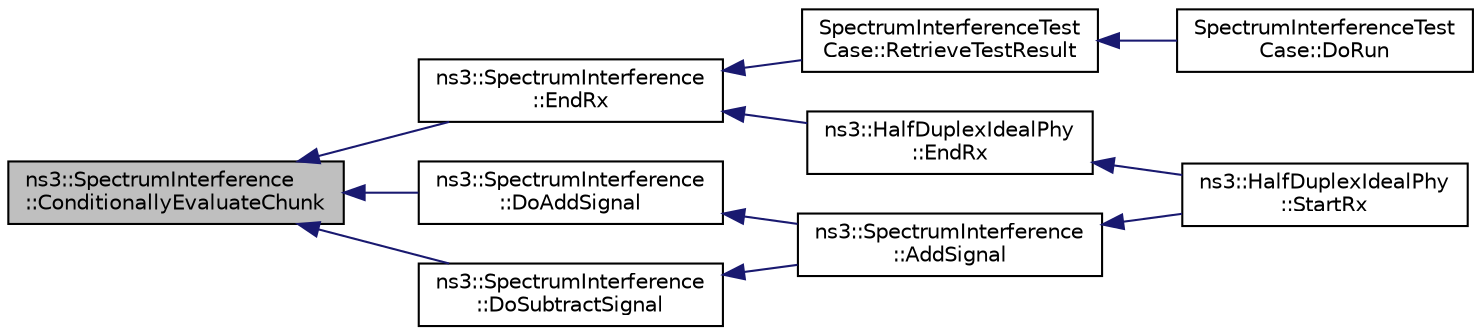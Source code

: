 digraph "ns3::SpectrumInterference::ConditionallyEvaluateChunk"
{
  edge [fontname="Helvetica",fontsize="10",labelfontname="Helvetica",labelfontsize="10"];
  node [fontname="Helvetica",fontsize="10",shape=record];
  rankdir="LR";
  Node1 [label="ns3::SpectrumInterference\l::ConditionallyEvaluateChunk",height=0.2,width=0.4,color="black", fillcolor="grey75", style="filled", fontcolor="black"];
  Node1 -> Node2 [dir="back",color="midnightblue",fontsize="10",style="solid"];
  Node2 [label="ns3::SpectrumInterference\l::EndRx",height=0.2,width=0.4,color="black", fillcolor="white", style="filled",URL="$d8/d6f/classns3_1_1SpectrumInterference.html#a3cc0f58922750f680b7bdccbe52d75b6"];
  Node2 -> Node3 [dir="back",color="midnightblue",fontsize="10",style="solid"];
  Node3 [label="ns3::HalfDuplexIdealPhy\l::EndRx",height=0.2,width=0.4,color="black", fillcolor="white", style="filled",URL="$d9/d5b/classns3_1_1HalfDuplexIdealPhy.html#a9f1d324d44186902b06bb1637765f8bc"];
  Node3 -> Node4 [dir="back",color="midnightblue",fontsize="10",style="solid"];
  Node4 [label="ns3::HalfDuplexIdealPhy\l::StartRx",height=0.2,width=0.4,color="black", fillcolor="white", style="filled",URL="$d9/d5b/classns3_1_1HalfDuplexIdealPhy.html#aa2d9a411ba82c4bbd77a2e5a0bc2657f"];
  Node2 -> Node5 [dir="back",color="midnightblue",fontsize="10",style="solid"];
  Node5 [label="SpectrumInterferenceTest\lCase::RetrieveTestResult",height=0.2,width=0.4,color="black", fillcolor="white", style="filled",URL="$d6/d55/classSpectrumInterferenceTestCase.html#a9a2d4412deeda68a10c606e29ae27c30"];
  Node5 -> Node6 [dir="back",color="midnightblue",fontsize="10",style="solid"];
  Node6 [label="SpectrumInterferenceTest\lCase::DoRun",height=0.2,width=0.4,color="black", fillcolor="white", style="filled",URL="$d6/d55/classSpectrumInterferenceTestCase.html#a5ac9568ed05b26e38fea7c409805e7e0",tooltip="Implementation to actually run this TestCase. "];
  Node1 -> Node7 [dir="back",color="midnightblue",fontsize="10",style="solid"];
  Node7 [label="ns3::SpectrumInterference\l::DoAddSignal",height=0.2,width=0.4,color="black", fillcolor="white", style="filled",URL="$d8/d6f/classns3_1_1SpectrumInterference.html#aa803e02fc1fa085c35657dbd821ef7eb"];
  Node7 -> Node8 [dir="back",color="midnightblue",fontsize="10",style="solid"];
  Node8 [label="ns3::SpectrumInterference\l::AddSignal",height=0.2,width=0.4,color="black", fillcolor="white", style="filled",URL="$d8/d6f/classns3_1_1SpectrumInterference.html#afa383d6ec1a4b78ce3256da6b959c986"];
  Node8 -> Node4 [dir="back",color="midnightblue",fontsize="10",style="solid"];
  Node1 -> Node9 [dir="back",color="midnightblue",fontsize="10",style="solid"];
  Node9 [label="ns3::SpectrumInterference\l::DoSubtractSignal",height=0.2,width=0.4,color="black", fillcolor="white", style="filled",URL="$d8/d6f/classns3_1_1SpectrumInterference.html#a69d0a152b6e6a286489738ce3d623a12"];
  Node9 -> Node8 [dir="back",color="midnightblue",fontsize="10",style="solid"];
}
